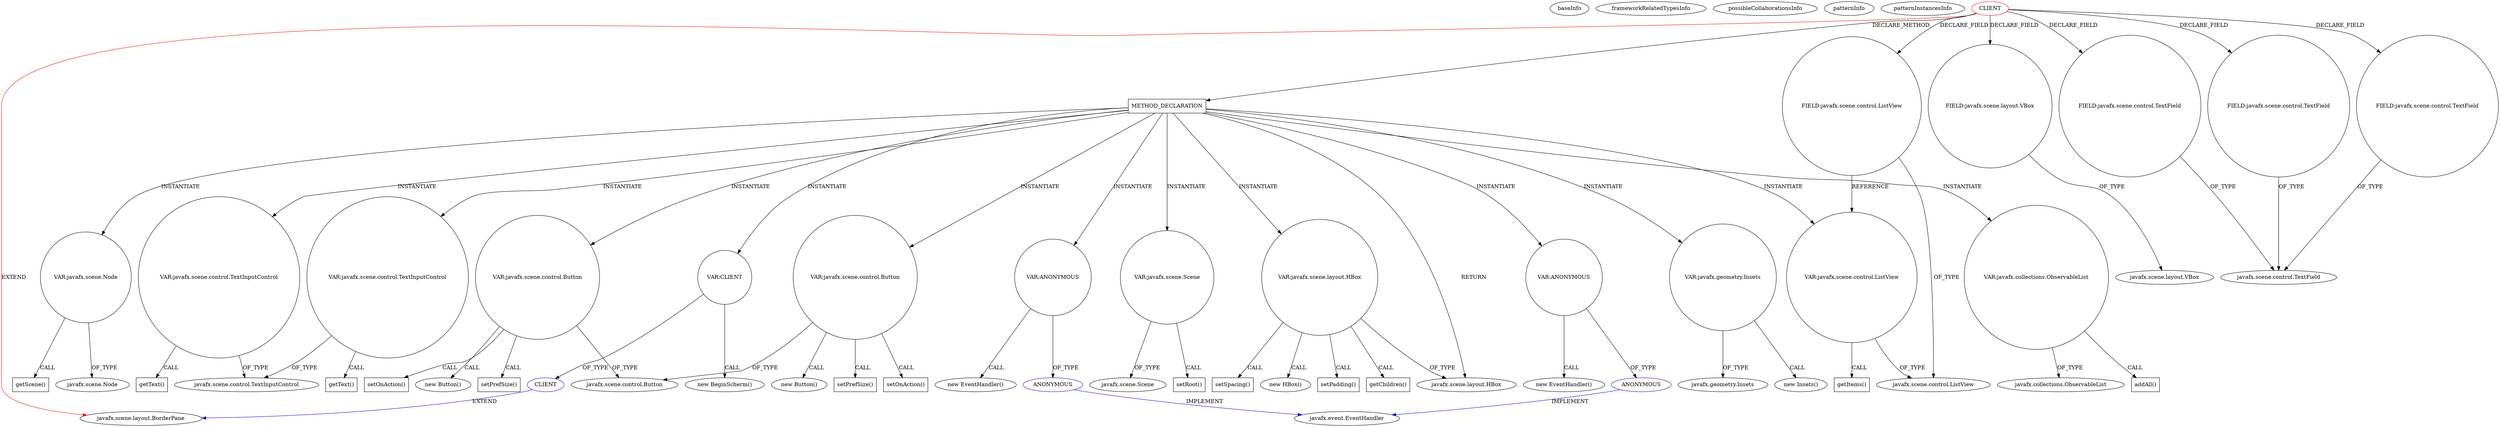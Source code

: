 digraph {
baseInfo[graphId=3539,category="pattern",isAnonymous=false,possibleRelation=true]
frameworkRelatedTypesInfo[0="javafx.scene.layout.BorderPane"]
possibleCollaborationsInfo[0="3539~INSTANTIATION-CLIENT_METHOD_DECLARATION-~javafx.scene.layout.BorderPane ~javafx.event.EventHandler ~false~true",1="3539~INSTANTIATION-CLIENT_METHOD_DECLARATION-~javafx.scene.layout.BorderPane ~javafx.event.EventHandler ~false~true",2="3539~INSTANTIATION-CLIENT_METHOD_DECLARATION-~javafx.scene.layout.BorderPane ~javafx.scene.layout.BorderPane ~false~false"]
patternInfo[frequency=2.0,patternRootClient=0]
patternInstancesInfo[0="Dieuken-rpg~/Dieuken-rpg/rpg-master/src/gui/SchatToevoegen.java~SchatToevoegen~375",1="Dieuken-rpg~/Dieuken-rpg/rpg-master/src/gui/MonsterToevoegen.java~MonsterToevoegen~353"]
35[label="new BeginScherm()",vertexType="CONSTRUCTOR_CALL",isFrameworkType=false]
36[label="VAR:CLIENT",vertexType="VARIABLE_EXPRESION",isFrameworkType=false,shape=circle]
12[label="METHOD_DECLARATION",vertexType="CLIENT_METHOD_DECLARATION",isFrameworkType=false,shape=box]
0[label="CLIENT",vertexType="ROOT_CLIENT_CLASS_DECLARATION",isFrameworkType=false,color=red]
32[label="VAR:ANONYMOUS",vertexType="VARIABLE_EXPRESION",isFrameworkType=false,shape=circle]
33[label="ANONYMOUS",vertexType="REFERENCE_ANONYMOUS_DECLARATION",isFrameworkType=false,color=blue]
31[label="new EventHandler()",vertexType="CONSTRUCTOR_CALL",isFrameworkType=false]
53[label="VAR:ANONYMOUS",vertexType="VARIABLE_EXPRESION",isFrameworkType=false,shape=circle]
54[label="ANONYMOUS",vertexType="REFERENCE_ANONYMOUS_DECLARATION",isFrameworkType=false,color=blue]
52[label="new EventHandler()",vertexType="CONSTRUCTOR_CALL",isFrameworkType=false]
62[label="VAR:javafx.scene.control.ListView",vertexType="VARIABLE_EXPRESION",isFrameworkType=false,shape=circle]
63[label="getItems()",vertexType="INSIDE_CALL",isFrameworkType=false,shape=box]
8[label="FIELD:javafx.scene.layout.VBox",vertexType="FIELD_DECLARATION",isFrameworkType=false,shape=circle]
13[label="javafx.scene.layout.HBox",vertexType="FRAMEWORK_CLASS_TYPE",isFrameworkType=false]
3[label="javafx.scene.control.ListView",vertexType="FRAMEWORK_CLASS_TYPE",isFrameworkType=false]
34[label="javafx.event.EventHandler",vertexType="FRAMEWORK_INTERFACE_TYPE",isFrameworkType=false]
1[label="javafx.scene.layout.BorderPane",vertexType="FRAMEWORK_CLASS_TYPE",isFrameworkType=false]
2[label="FIELD:javafx.scene.control.ListView",vertexType="FIELD_DECLARATION",isFrameworkType=false,shape=circle]
59[label="VAR:javafx.scene.control.TextInputControl",vertexType="VARIABLE_EXPRESION",isFrameworkType=false,shape=circle]
60[label="getText()",vertexType="INSIDE_CALL",isFrameworkType=false,shape=box]
56[label="VAR:javafx.scene.control.TextInputControl",vertexType="VARIABLE_EXPRESION",isFrameworkType=false,shape=circle]
57[label="getText()",vertexType="INSIDE_CALL",isFrameworkType=false,shape=box]
46[label="VAR:javafx.scene.control.Button",vertexType="VARIABLE_EXPRESION",isFrameworkType=false,shape=circle]
39[label="VAR:javafx.scene.Scene",vertexType="VARIABLE_EXPRESION",isFrameworkType=false,shape=circle]
40[label="setRoot()",vertexType="INSIDE_CALL",isFrameworkType=false,shape=box]
45[label="new Button()",vertexType="CONSTRUCTOR_CALL",isFrameworkType=false]
49[label="setPrefSize()",vertexType="INSIDE_CALL",isFrameworkType=false,shape=box]
25[label="VAR:javafx.scene.control.Button",vertexType="VARIABLE_EXPRESION",isFrameworkType=false,shape=circle]
24[label="new Button()",vertexType="CONSTRUCTOR_CALL",isFrameworkType=false]
28[label="setPrefSize()",vertexType="INSIDE_CALL",isFrameworkType=false,shape=box]
15[label="VAR:javafx.scene.layout.HBox",vertexType="VARIABLE_EXPRESION",isFrameworkType=false,shape=circle]
69[label="getChildren()",vertexType="INSIDE_CALL",isFrameworkType=false,shape=box]
23[label="setSpacing()",vertexType="INSIDE_CALL",isFrameworkType=false,shape=box]
14[label="new HBox()",vertexType="CONSTRUCTOR_CALL",isFrameworkType=false]
20[label="VAR:javafx.geometry.Insets",vertexType="VARIABLE_EXPRESION",isFrameworkType=false,shape=circle]
19[label="new Insets()",vertexType="CONSTRUCTOR_CALL",isFrameworkType=false]
21[label="javafx.geometry.Insets",vertexType="FRAMEWORK_CLASS_TYPE",isFrameworkType=false]
41[label="javafx.scene.Scene",vertexType="FRAMEWORK_CLASS_TYPE",isFrameworkType=false]
9[label="javafx.scene.layout.VBox",vertexType="FRAMEWORK_CLASS_TYPE",isFrameworkType=false]
26[label="javafx.scene.control.Button",vertexType="FRAMEWORK_CLASS_TYPE",isFrameworkType=false]
65[label="VAR:javafx.collections.ObservableList",vertexType="VARIABLE_EXPRESION",isFrameworkType=false,shape=circle]
67[label="javafx.collections.ObservableList",vertexType="FRAMEWORK_INTERFACE_TYPE",isFrameworkType=false]
58[label="javafx.scene.control.TextInputControl",vertexType="FRAMEWORK_CLASS_TYPE",isFrameworkType=false]
66[label="addAll()",vertexType="INSIDE_CALL",isFrameworkType=false,shape=box]
18[label="setPadding()",vertexType="INSIDE_CALL",isFrameworkType=false,shape=box]
6[label="FIELD:javafx.scene.control.TextField",vertexType="FIELD_DECLARATION",isFrameworkType=false,shape=circle]
5[label="javafx.scene.control.TextField",vertexType="FRAMEWORK_CLASS_TYPE",isFrameworkType=false]
10[label="FIELD:javafx.scene.control.TextField",vertexType="FIELD_DECLARATION",isFrameworkType=false,shape=circle]
4[label="FIELD:javafx.scene.control.TextField",vertexType="FIELD_DECLARATION",isFrameworkType=false,shape=circle]
42[label="VAR:javafx.scene.Node",vertexType="VARIABLE_EXPRESION",isFrameworkType=false,shape=circle]
43[label="getScene()",vertexType="INSIDE_CALL",isFrameworkType=false,shape=box]
44[label="javafx.scene.Node",vertexType="FRAMEWORK_CLASS_TYPE",isFrameworkType=false]
37[label="CLIENT",vertexType="REFERENCE_CLIENT_CLASS_DECLARATION",isFrameworkType=false,color=blue]
51[label="setOnAction()",vertexType="INSIDE_CALL",isFrameworkType=false,shape=box]
30[label="setOnAction()",vertexType="INSIDE_CALL",isFrameworkType=false,shape=box]
12->56[label="INSTANTIATE"]
0->1[label="EXTEND",color=red]
15->69[label="CALL"]
33->34[label="IMPLEMENT",color=blue]
54->34[label="IMPLEMENT",color=blue]
12->15[label="INSTANTIATE"]
53->52[label="CALL"]
46->45[label="CALL"]
0->4[label="DECLARE_FIELD"]
12->13[label="RETURN"]
65->66[label="CALL"]
32->31[label="CALL"]
37->1[label="EXTEND",color=blue]
36->35[label="CALL"]
15->18[label="CALL"]
46->51[label="CALL"]
10->5[label="OF_TYPE"]
59->58[label="OF_TYPE"]
53->54[label="OF_TYPE"]
2->3[label="OF_TYPE"]
46->26[label="OF_TYPE"]
20->21[label="OF_TYPE"]
8->9[label="OF_TYPE"]
12->42[label="INSTANTIATE"]
20->19[label="CALL"]
12->32[label="INSTANTIATE"]
6->5[label="OF_TYPE"]
25->30[label="CALL"]
0->8[label="DECLARE_FIELD"]
39->41[label="OF_TYPE"]
12->62[label="INSTANTIATE"]
0->6[label="DECLARE_FIELD"]
12->65[label="INSTANTIATE"]
25->24[label="CALL"]
15->14[label="CALL"]
0->2[label="DECLARE_FIELD"]
25->28[label="CALL"]
12->39[label="INSTANTIATE"]
12->53[label="INSTANTIATE"]
2->62[label="REFERENCE"]
12->36[label="INSTANTIATE"]
59->60[label="CALL"]
0->12[label="DECLARE_METHOD"]
25->26[label="OF_TYPE"]
0->10[label="DECLARE_FIELD"]
42->43[label="CALL"]
62->63[label="CALL"]
56->58[label="OF_TYPE"]
15->23[label="CALL"]
42->44[label="OF_TYPE"]
32->33[label="OF_TYPE"]
12->25[label="INSTANTIATE"]
46->49[label="CALL"]
39->40[label="CALL"]
12->59[label="INSTANTIATE"]
15->13[label="OF_TYPE"]
12->46[label="INSTANTIATE"]
62->3[label="OF_TYPE"]
12->20[label="INSTANTIATE"]
4->5[label="OF_TYPE"]
36->37[label="OF_TYPE"]
65->67[label="OF_TYPE"]
56->57[label="CALL"]
}
